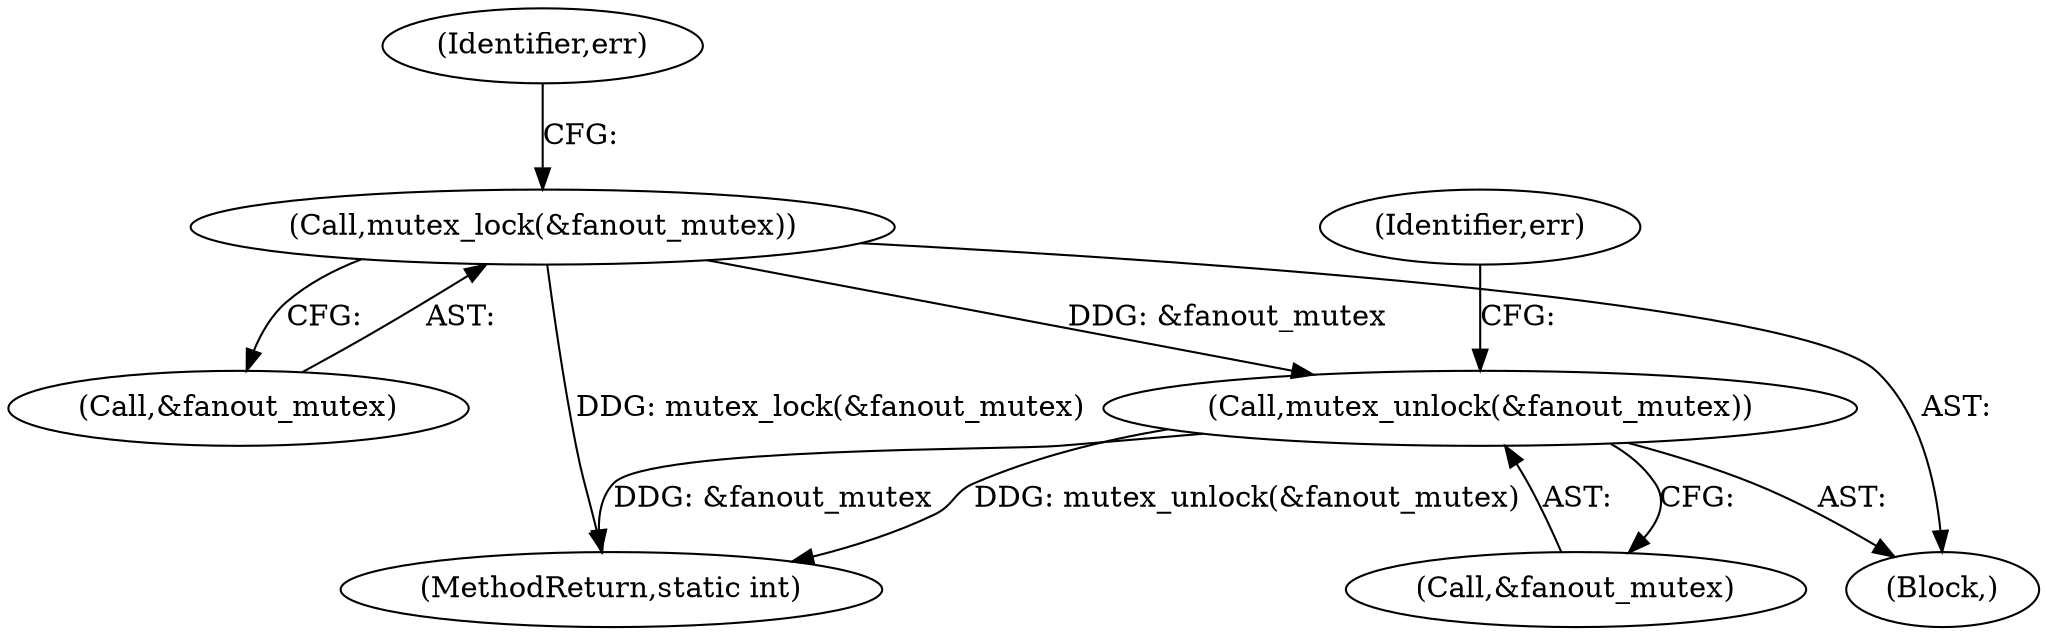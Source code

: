 digraph "0_linux_008ba2a13f2d04c947adc536d19debb8fe66f110@API" {
"1000153" [label="(Call,mutex_lock(&fanout_mutex))"];
"1000490" [label="(Call,mutex_unlock(&fanout_mutex))"];
"1000490" [label="(Call,mutex_unlock(&fanout_mutex))"];
"1000154" [label="(Call,&fanout_mutex)"];
"1000153" [label="(Call,mutex_lock(&fanout_mutex))"];
"1000157" [label="(Identifier,err)"];
"1000491" [label="(Call,&fanout_mutex)"];
"1000494" [label="(Identifier,err)"];
"1000105" [label="(Block,)"];
"1000495" [label="(MethodReturn,static int)"];
"1000153" -> "1000105"  [label="AST: "];
"1000153" -> "1000154"  [label="CFG: "];
"1000154" -> "1000153"  [label="AST: "];
"1000157" -> "1000153"  [label="CFG: "];
"1000153" -> "1000495"  [label="DDG: mutex_lock(&fanout_mutex)"];
"1000153" -> "1000490"  [label="DDG: &fanout_mutex"];
"1000490" -> "1000105"  [label="AST: "];
"1000490" -> "1000491"  [label="CFG: "];
"1000491" -> "1000490"  [label="AST: "];
"1000494" -> "1000490"  [label="CFG: "];
"1000490" -> "1000495"  [label="DDG: &fanout_mutex"];
"1000490" -> "1000495"  [label="DDG: mutex_unlock(&fanout_mutex)"];
}
